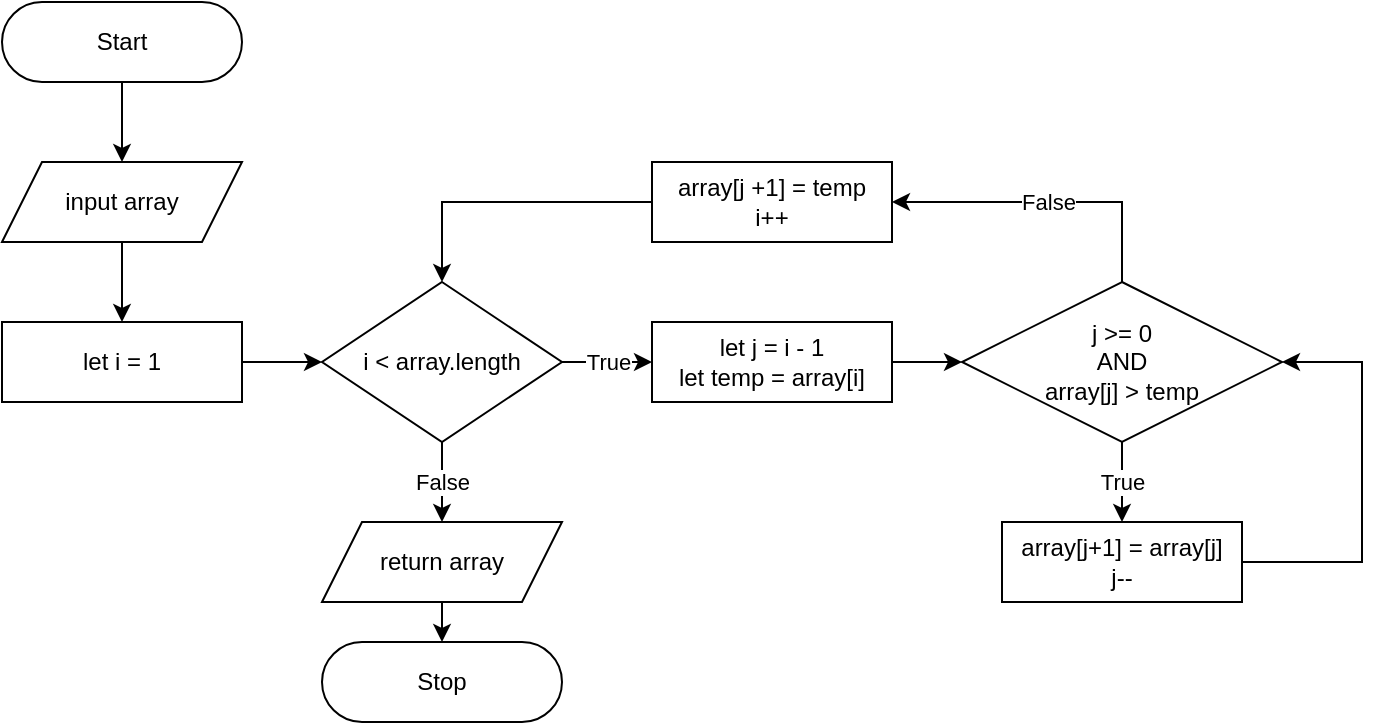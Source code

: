 <mxfile version="16.5.1" type="device" pages="10"><diagram id="YB5rVxVD6tjBTz-Z31jJ" name="insertionSort"><mxGraphModel dx="1084" dy="541" grid="1" gridSize="10" guides="1" tooltips="1" connect="1" arrows="1" fold="1" page="1" pageScale="1" pageWidth="850" pageHeight="1100" math="0" shadow="0"><root><mxCell id="0"/><mxCell id="1" parent="0"/><mxCell id="_EF5ljDd0h72s-g-C4T_-26" style="edgeStyle=orthogonalEdgeStyle;rounded=0;orthogonalLoop=1;jettySize=auto;html=1;exitX=0.5;exitY=1;exitDx=0;exitDy=0;entryX=0.5;entryY=0;entryDx=0;entryDy=0;" parent="1" source="_EF5ljDd0h72s-g-C4T_-27" target="_EF5ljDd0h72s-g-C4T_-33" edge="1"><mxGeometry relative="1" as="geometry"/></mxCell><mxCell id="_EF5ljDd0h72s-g-C4T_-27" value="Start" style="rounded=1;whiteSpace=wrap;html=1;arcSize=50;" parent="1" vertex="1"><mxGeometry x="40" y="40" width="120" height="40" as="geometry"/></mxCell><mxCell id="_EF5ljDd0h72s-g-C4T_-48" style="edgeStyle=orthogonalEdgeStyle;rounded=0;orthogonalLoop=1;jettySize=auto;html=1;exitX=1;exitY=0.5;exitDx=0;exitDy=0;entryX=0;entryY=0.5;entryDx=0;entryDy=0;" parent="1" source="_EF5ljDd0h72s-g-C4T_-29" target="_EF5ljDd0h72s-g-C4T_-40" edge="1"><mxGeometry relative="1" as="geometry"/></mxCell><mxCell id="_EF5ljDd0h72s-g-C4T_-29" value="let i = 1" style="rounded=0;whiteSpace=wrap;html=1;" parent="1" vertex="1"><mxGeometry x="40" y="200" width="120" height="40" as="geometry"/></mxCell><mxCell id="_EF5ljDd0h72s-g-C4T_-49" style="edgeStyle=orthogonalEdgeStyle;rounded=0;orthogonalLoop=1;jettySize=auto;html=1;exitX=1;exitY=0.5;exitDx=0;exitDy=0;entryX=0;entryY=0.5;entryDx=0;entryDy=0;" parent="1" source="_EF5ljDd0h72s-g-C4T_-31" target="_EF5ljDd0h72s-g-C4T_-37" edge="1"><mxGeometry relative="1" as="geometry"/></mxCell><mxCell id="_EF5ljDd0h72s-g-C4T_-31" value="let j = i - 1&lt;br&gt;let temp = array[i]" style="rounded=0;whiteSpace=wrap;html=1;" parent="1" vertex="1"><mxGeometry x="365" y="200" width="120" height="40" as="geometry"/></mxCell><mxCell id="_EF5ljDd0h72s-g-C4T_-32" style="edgeStyle=orthogonalEdgeStyle;rounded=0;orthogonalLoop=1;jettySize=auto;html=1;exitX=0.5;exitY=1;exitDx=0;exitDy=0;entryX=0.5;entryY=0;entryDx=0;entryDy=0;" parent="1" source="_EF5ljDd0h72s-g-C4T_-33" target="_EF5ljDd0h72s-g-C4T_-29" edge="1"><mxGeometry relative="1" as="geometry"/></mxCell><mxCell id="_EF5ljDd0h72s-g-C4T_-33" value="input array" style="shape=parallelogram;perimeter=parallelogramPerimeter;whiteSpace=wrap;html=1;fixedSize=1;" parent="1" vertex="1"><mxGeometry x="40" y="120" width="120" height="40" as="geometry"/></mxCell><mxCell id="_EF5ljDd0h72s-g-C4T_-50" value="True" style="edgeStyle=orthogonalEdgeStyle;rounded=0;orthogonalLoop=1;jettySize=auto;html=1;exitX=0.5;exitY=1;exitDx=0;exitDy=0;entryX=0.5;entryY=0;entryDx=0;entryDy=0;" parent="1" source="_EF5ljDd0h72s-g-C4T_-37" target="_EF5ljDd0h72s-g-C4T_-42" edge="1"><mxGeometry relative="1" as="geometry"/></mxCell><mxCell id="_EF5ljDd0h72s-g-C4T_-52" value="False" style="edgeStyle=orthogonalEdgeStyle;rounded=0;orthogonalLoop=1;jettySize=auto;html=1;exitX=0.5;exitY=0;exitDx=0;exitDy=0;entryX=1;entryY=0.5;entryDx=0;entryDy=0;" parent="1" source="_EF5ljDd0h72s-g-C4T_-37" target="_EF5ljDd0h72s-g-C4T_-45" edge="1"><mxGeometry relative="1" as="geometry"/></mxCell><mxCell id="_EF5ljDd0h72s-g-C4T_-37" value="j &amp;gt;= 0&lt;br&gt;AND&lt;br&gt;array[j] &amp;gt; temp" style="rhombus;whiteSpace=wrap;html=1;" parent="1" vertex="1"><mxGeometry x="520" y="180" width="160" height="80" as="geometry"/></mxCell><mxCell id="_EF5ljDd0h72s-g-C4T_-46" value="False" style="edgeStyle=orthogonalEdgeStyle;rounded=0;orthogonalLoop=1;jettySize=auto;html=1;exitX=0.5;exitY=1;exitDx=0;exitDy=0;entryX=0.5;entryY=0;entryDx=0;entryDy=0;" parent="1" source="_EF5ljDd0h72s-g-C4T_-40" target="_EF5ljDd0h72s-g-C4T_-43" edge="1"><mxGeometry relative="1" as="geometry"/></mxCell><mxCell id="_EF5ljDd0h72s-g-C4T_-47" value="True" style="edgeStyle=orthogonalEdgeStyle;rounded=0;orthogonalLoop=1;jettySize=auto;html=1;exitX=1;exitY=0.5;exitDx=0;exitDy=0;entryX=0;entryY=0.5;entryDx=0;entryDy=0;" parent="1" source="_EF5ljDd0h72s-g-C4T_-40" target="_EF5ljDd0h72s-g-C4T_-31" edge="1"><mxGeometry relative="1" as="geometry"><Array as="points"><mxPoint x="340" y="220"/><mxPoint x="340" y="220"/></Array></mxGeometry></mxCell><mxCell id="_EF5ljDd0h72s-g-C4T_-40" value="i &amp;lt; array.length" style="rhombus;whiteSpace=wrap;html=1;" parent="1" vertex="1"><mxGeometry x="200" y="180" width="120" height="80" as="geometry"/></mxCell><mxCell id="_EF5ljDd0h72s-g-C4T_-51" style="edgeStyle=orthogonalEdgeStyle;rounded=0;orthogonalLoop=1;jettySize=auto;html=1;exitX=1;exitY=0.5;exitDx=0;exitDy=0;entryX=1;entryY=0.5;entryDx=0;entryDy=0;" parent="1" source="_EF5ljDd0h72s-g-C4T_-42" target="_EF5ljDd0h72s-g-C4T_-37" edge="1"><mxGeometry relative="1" as="geometry"><Array as="points"><mxPoint x="720" y="320"/><mxPoint x="720" y="220"/></Array></mxGeometry></mxCell><mxCell id="_EF5ljDd0h72s-g-C4T_-42" value="array[j+1] = array[j]&lt;br&gt;j--" style="rounded=0;whiteSpace=wrap;html=1;" parent="1" vertex="1"><mxGeometry x="540" y="300" width="120" height="40" as="geometry"/></mxCell><mxCell id="_EF5ljDd0h72s-g-C4T_-57" style="edgeStyle=orthogonalEdgeStyle;rounded=0;orthogonalLoop=1;jettySize=auto;html=1;exitX=0.5;exitY=1;exitDx=0;exitDy=0;entryX=0.5;entryY=0;entryDx=0;entryDy=0;" parent="1" source="_EF5ljDd0h72s-g-C4T_-43" target="_EF5ljDd0h72s-g-C4T_-56" edge="1"><mxGeometry relative="1" as="geometry"/></mxCell><mxCell id="_EF5ljDd0h72s-g-C4T_-43" value="return array" style="shape=parallelogram;perimeter=parallelogramPerimeter;whiteSpace=wrap;html=1;fixedSize=1;" parent="1" vertex="1"><mxGeometry x="200" y="300" width="120" height="40" as="geometry"/></mxCell><mxCell id="_EF5ljDd0h72s-g-C4T_-53" style="edgeStyle=orthogonalEdgeStyle;rounded=0;orthogonalLoop=1;jettySize=auto;html=1;exitX=0;exitY=0.5;exitDx=0;exitDy=0;entryX=0.5;entryY=0;entryDx=0;entryDy=0;" parent="1" source="_EF5ljDd0h72s-g-C4T_-45" target="_EF5ljDd0h72s-g-C4T_-40" edge="1"><mxGeometry relative="1" as="geometry"/></mxCell><mxCell id="_EF5ljDd0h72s-g-C4T_-45" value="array[j +1] = temp&lt;br&gt;i++" style="rounded=0;whiteSpace=wrap;html=1;" parent="1" vertex="1"><mxGeometry x="365" y="120" width="120" height="40" as="geometry"/></mxCell><mxCell id="_EF5ljDd0h72s-g-C4T_-56" value="Stop" style="rounded=1;whiteSpace=wrap;html=1;arcSize=50;" parent="1" vertex="1"><mxGeometry x="200" y="360" width="120" height="40" as="geometry"/></mxCell></root></mxGraphModel></diagram><diagram id="NzVyU5KCdbxHRAhe_JaX" name="getMaxValue"><mxGraphModel dx="1084" dy="541" grid="1" gridSize="10" guides="1" tooltips="1" connect="1" arrows="1" fold="1" page="1" pageScale="1" pageWidth="850" pageHeight="1100" math="0" shadow="0"><root><mxCell id="_t9DPGefbSufm3nZqrSp-0"/><mxCell id="_t9DPGefbSufm3nZqrSp-1" parent="_t9DPGefbSufm3nZqrSp-0"/><mxCell id="DayblKk0Rsvwu1aD5jdZ-2" style="edgeStyle=orthogonalEdgeStyle;rounded=0;orthogonalLoop=1;jettySize=auto;html=1;exitX=0.5;exitY=1;exitDx=0;exitDy=0;entryX=0.5;entryY=0;entryDx=0;entryDy=0;" parent="_t9DPGefbSufm3nZqrSp-1" source="_t9DPGefbSufm3nZqrSp-2" target="DayblKk0Rsvwu1aD5jdZ-1" edge="1"><mxGeometry relative="1" as="geometry"/></mxCell><mxCell id="_t9DPGefbSufm3nZqrSp-2" value="Start" style="rounded=1;whiteSpace=wrap;html=1;arcSize=50;" parent="_t9DPGefbSufm3nZqrSp-1" vertex="1"><mxGeometry x="60" y="40" width="120" height="40" as="geometry"/></mxCell><mxCell id="DayblKk0Rsvwu1aD5jdZ-0" value="Stop" style="rounded=1;whiteSpace=wrap;html=1;arcSize=50;" parent="_t9DPGefbSufm3nZqrSp-1" vertex="1"><mxGeometry x="60" y="320" width="120" height="40" as="geometry"/></mxCell><mxCell id="DayblKk0Rsvwu1aD5jdZ-4" style="edgeStyle=orthogonalEdgeStyle;rounded=0;orthogonalLoop=1;jettySize=auto;html=1;exitX=0.5;exitY=1;exitDx=0;exitDy=0;entryX=0.5;entryY=0;entryDx=0;entryDy=0;" parent="_t9DPGefbSufm3nZqrSp-1" source="DayblKk0Rsvwu1aD5jdZ-1" target="DayblKk0Rsvwu1aD5jdZ-3" edge="1"><mxGeometry relative="1" as="geometry"/></mxCell><mxCell id="DayblKk0Rsvwu1aD5jdZ-1" value="input sortedArray" style="shape=parallelogram;perimeter=parallelogramPerimeter;whiteSpace=wrap;html=1;fixedSize=1;" parent="_t9DPGefbSufm3nZqrSp-1" vertex="1"><mxGeometry x="40" y="120" width="160" height="40" as="geometry"/></mxCell><mxCell id="DayblKk0Rsvwu1aD5jdZ-5" style="edgeStyle=orthogonalEdgeStyle;rounded=0;orthogonalLoop=1;jettySize=auto;html=1;exitX=0.5;exitY=1;exitDx=0;exitDy=0;entryX=0.5;entryY=0;entryDx=0;entryDy=0;" parent="_t9DPGefbSufm3nZqrSp-1" source="DayblKk0Rsvwu1aD5jdZ-3" target="DayblKk0Rsvwu1aD5jdZ-0" edge="1"><mxGeometry relative="1" as="geometry"/></mxCell><mxCell id="DayblKk0Rsvwu1aD5jdZ-3" value="return&lt;br&gt;sortedArray&lt;br&gt;[sortedArray.length -1]" style="shape=parallelogram;perimeter=parallelogramPerimeter;whiteSpace=wrap;html=1;fixedSize=1;" parent="_t9DPGefbSufm3nZqrSp-1" vertex="1"><mxGeometry x="40" y="200" width="160" height="80" as="geometry"/></mxCell></root></mxGraphModel></diagram><diagram name="getMinValue" id="OxRvL5wsgBVU22RMV9vM"><mxGraphModel dx="1084" dy="541" grid="1" gridSize="10" guides="1" tooltips="1" connect="1" arrows="1" fold="1" page="1" pageScale="1" pageWidth="850" pageHeight="1100" math="0" shadow="0"><root><mxCell id="x8FUWd9cJnQYT1xI3gy--0"/><mxCell id="x8FUWd9cJnQYT1xI3gy--1" parent="x8FUWd9cJnQYT1xI3gy--0"/><mxCell id="x8FUWd9cJnQYT1xI3gy--13" style="edgeStyle=orthogonalEdgeStyle;rounded=0;orthogonalLoop=1;jettySize=auto;html=1;exitX=0.5;exitY=1;exitDx=0;exitDy=0;entryX=0.5;entryY=0;entryDx=0;entryDy=0;" parent="x8FUWd9cJnQYT1xI3gy--1" source="x8FUWd9cJnQYT1xI3gy--3" target="x8FUWd9cJnQYT1xI3gy--12" edge="1"><mxGeometry relative="1" as="geometry"/></mxCell><mxCell id="x8FUWd9cJnQYT1xI3gy--3" value="Start" style="rounded=1;whiteSpace=wrap;html=1;arcSize=50;" parent="x8FUWd9cJnQYT1xI3gy--1" vertex="1"><mxGeometry x="60" y="40" width="120" height="40" as="geometry"/></mxCell><mxCell id="x8FUWd9cJnQYT1xI3gy--4" value="Stop" style="rounded=1;whiteSpace=wrap;html=1;arcSize=50;" parent="x8FUWd9cJnQYT1xI3gy--1" vertex="1"><mxGeometry x="60" y="280" width="120" height="40" as="geometry"/></mxCell><mxCell id="x8FUWd9cJnQYT1xI3gy--15" style="edgeStyle=orthogonalEdgeStyle;rounded=0;orthogonalLoop=1;jettySize=auto;html=1;exitX=0.5;exitY=1;exitDx=0;exitDy=0;entryX=0.5;entryY=0;entryDx=0;entryDy=0;" parent="x8FUWd9cJnQYT1xI3gy--1" source="x8FUWd9cJnQYT1xI3gy--9" target="x8FUWd9cJnQYT1xI3gy--4" edge="1"><mxGeometry relative="1" as="geometry"/></mxCell><mxCell id="x8FUWd9cJnQYT1xI3gy--9" value="&lt;span style=&quot;color: rgb(0, 0, 0); font-family: helvetica; font-size: 12px; font-style: normal; font-weight: 400; letter-spacing: normal; text-align: center; text-indent: 0px; text-transform: none; word-spacing: 0px; background-color: rgb(248, 249, 250); display: inline; float: none;&quot;&gt;return&lt;/span&gt;&lt;br style=&quot;color: rgb(0, 0, 0); font-family: helvetica; font-size: 12px; font-style: normal; font-weight: 400; letter-spacing: normal; text-align: center; text-indent: 0px; text-transform: none; word-spacing: 0px; background-color: rgb(248, 249, 250);&quot;&gt;&lt;span style=&quot;color: rgb(0, 0, 0); font-family: helvetica; font-size: 12px; font-style: normal; font-weight: 400; letter-spacing: normal; text-align: center; text-indent: 0px; text-transform: none; word-spacing: 0px; background-color: rgb(248, 249, 250); display: inline; float: none;&quot;&gt;sortedArray[0]&lt;/span&gt;" style="shape=parallelogram;perimeter=parallelogramPerimeter;whiteSpace=wrap;html=1;fixedSize=1;" parent="x8FUWd9cJnQYT1xI3gy--1" vertex="1"><mxGeometry x="60" y="200" width="120" height="40" as="geometry"/></mxCell><mxCell id="x8FUWd9cJnQYT1xI3gy--14" style="edgeStyle=orthogonalEdgeStyle;rounded=0;orthogonalLoop=1;jettySize=auto;html=1;exitX=0.5;exitY=1;exitDx=0;exitDy=0;entryX=0.5;entryY=0;entryDx=0;entryDy=0;" parent="x8FUWd9cJnQYT1xI3gy--1" source="x8FUWd9cJnQYT1xI3gy--12" target="x8FUWd9cJnQYT1xI3gy--9" edge="1"><mxGeometry relative="1" as="geometry"/></mxCell><mxCell id="x8FUWd9cJnQYT1xI3gy--12" value="input sortedArray" style="shape=parallelogram;perimeter=parallelogramPerimeter;whiteSpace=wrap;html=1;fixedSize=1;" parent="x8FUWd9cJnQYT1xI3gy--1" vertex="1"><mxGeometry x="60" y="120" width="120" height="40" as="geometry"/></mxCell></root></mxGraphModel></diagram><diagram id="xwQd2tlFeT1gbBwqn1Am" name="getTotal"><mxGraphModel dx="1084" dy="541" grid="1" gridSize="10" guides="1" tooltips="1" connect="1" arrows="1" fold="1" page="1" pageScale="1" pageWidth="850" pageHeight="1100" math="0" shadow="0"><root><mxCell id="kJ3LATP3EDALO3CHFBVJ-0"/><mxCell id="kJ3LATP3EDALO3CHFBVJ-1" parent="kJ3LATP3EDALO3CHFBVJ-0"/><mxCell id="J1cPJkscEEXYXlEHMWem-15" style="edgeStyle=orthogonalEdgeStyle;rounded=0;orthogonalLoop=1;jettySize=auto;html=1;exitX=0.5;exitY=1;exitDx=0;exitDy=0;entryX=0.5;entryY=0;entryDx=0;entryDy=0;" parent="kJ3LATP3EDALO3CHFBVJ-1" source="J1cPJkscEEXYXlEHMWem-1" target="J1cPJkscEEXYXlEHMWem-8" edge="1"><mxGeometry relative="1" as="geometry"/></mxCell><mxCell id="J1cPJkscEEXYXlEHMWem-1" value="Start" style="rounded=1;whiteSpace=wrap;html=1;arcSize=50;" parent="kJ3LATP3EDALO3CHFBVJ-1" vertex="1"><mxGeometry x="40" y="40" width="120" height="40" as="geometry"/></mxCell><mxCell id="J1cPJkscEEXYXlEHMWem-2" value="Stop" style="rounded=1;whiteSpace=wrap;html=1;arcSize=50;" parent="kJ3LATP3EDALO3CHFBVJ-1" vertex="1"><mxGeometry x="200" y="400" width="120" height="40" as="geometry"/></mxCell><mxCell id="J1cPJkscEEXYXlEHMWem-17" style="edgeStyle=orthogonalEdgeStyle;rounded=0;orthogonalLoop=1;jettySize=auto;html=1;exitX=1;exitY=0.5;exitDx=0;exitDy=0;entryX=0;entryY=0.5;entryDx=0;entryDy=0;" parent="kJ3LATP3EDALO3CHFBVJ-1" source="J1cPJkscEEXYXlEHMWem-7" target="J1cPJkscEEXYXlEHMWem-9" edge="1"><mxGeometry relative="1" as="geometry"/></mxCell><mxCell id="J1cPJkscEEXYXlEHMWem-7" value="let result = 0&lt;br&gt;let index = 0" style="rounded=0;whiteSpace=wrap;html=1;" parent="kJ3LATP3EDALO3CHFBVJ-1" vertex="1"><mxGeometry x="40" y="200" width="120" height="40" as="geometry"/></mxCell><mxCell id="J1cPJkscEEXYXlEHMWem-16" style="edgeStyle=orthogonalEdgeStyle;rounded=0;orthogonalLoop=1;jettySize=auto;html=1;exitX=0.5;exitY=1;exitDx=0;exitDy=0;entryX=0.5;entryY=0;entryDx=0;entryDy=0;" parent="kJ3LATP3EDALO3CHFBVJ-1" source="J1cPJkscEEXYXlEHMWem-8" target="J1cPJkscEEXYXlEHMWem-7" edge="1"><mxGeometry relative="1" as="geometry"/></mxCell><mxCell id="J1cPJkscEEXYXlEHMWem-8" value="input array" style="shape=parallelogram;perimeter=parallelogramPerimeter;whiteSpace=wrap;html=1;fixedSize=1;" parent="kJ3LATP3EDALO3CHFBVJ-1" vertex="1"><mxGeometry x="40" y="120" width="120" height="40" as="geometry"/></mxCell><mxCell id="J1cPJkscEEXYXlEHMWem-13" value="True" style="edgeStyle=orthogonalEdgeStyle;rounded=0;orthogonalLoop=1;jettySize=auto;html=1;exitX=1;exitY=0.5;exitDx=0;exitDy=0;entryX=0;entryY=0.5;entryDx=0;entryDy=0;" parent="kJ3LATP3EDALO3CHFBVJ-1" source="J1cPJkscEEXYXlEHMWem-9" target="J1cPJkscEEXYXlEHMWem-11" edge="1"><mxGeometry x="-0.111" relative="1" as="geometry"><Array as="points"><mxPoint x="340" y="220"/><mxPoint x="340" y="220"/></Array><mxPoint as="offset"/></mxGeometry></mxCell><mxCell id="J1cPJkscEEXYXlEHMWem-18" value="False" style="edgeStyle=orthogonalEdgeStyle;rounded=0;orthogonalLoop=1;jettySize=auto;html=1;exitX=0.5;exitY=1;exitDx=0;exitDy=0;entryX=0.5;entryY=0;entryDx=0;entryDy=0;" parent="kJ3LATP3EDALO3CHFBVJ-1" source="J1cPJkscEEXYXlEHMWem-9" target="J1cPJkscEEXYXlEHMWem-12" edge="1"><mxGeometry relative="1" as="geometry"/></mxCell><mxCell id="J1cPJkscEEXYXlEHMWem-9" value="index &amp;lt; array.length" style="rhombus;whiteSpace=wrap;html=1;" parent="kJ3LATP3EDALO3CHFBVJ-1" vertex="1"><mxGeometry x="200" y="165" width="120" height="110" as="geometry"/></mxCell><mxCell id="J1cPJkscEEXYXlEHMWem-14" style="edgeStyle=orthogonalEdgeStyle;rounded=0;orthogonalLoop=1;jettySize=auto;html=1;exitX=0.5;exitY=0;exitDx=0;exitDy=0;entryX=0.5;entryY=0;entryDx=0;entryDy=0;" parent="kJ3LATP3EDALO3CHFBVJ-1" source="J1cPJkscEEXYXlEHMWem-11" target="J1cPJkscEEXYXlEHMWem-9" edge="1"><mxGeometry relative="1" as="geometry"><Array as="points"><mxPoint x="420" y="120"/><mxPoint x="260" y="120"/></Array></mxGeometry></mxCell><mxCell id="J1cPJkscEEXYXlEHMWem-11" value="result += array[index]&lt;br&gt;index++" style="rounded=0;whiteSpace=wrap;html=1;" parent="kJ3LATP3EDALO3CHFBVJ-1" vertex="1"><mxGeometry x="365" y="200" width="120" height="40" as="geometry"/></mxCell><mxCell id="J1cPJkscEEXYXlEHMWem-19" style="edgeStyle=orthogonalEdgeStyle;rounded=0;orthogonalLoop=1;jettySize=auto;html=1;exitX=0.5;exitY=1;exitDx=0;exitDy=0;entryX=0.5;entryY=0;entryDx=0;entryDy=0;" parent="kJ3LATP3EDALO3CHFBVJ-1" source="J1cPJkscEEXYXlEHMWem-12" target="J1cPJkscEEXYXlEHMWem-2" edge="1"><mxGeometry relative="1" as="geometry"/></mxCell><mxCell id="J1cPJkscEEXYXlEHMWem-12" value="return result" style="shape=parallelogram;perimeter=parallelogramPerimeter;whiteSpace=wrap;html=1;fixedSize=1;" parent="kJ3LATP3EDALO3CHFBVJ-1" vertex="1"><mxGeometry x="200" y="320" width="120" height="40" as="geometry"/></mxCell></root></mxGraphModel></diagram><diagram id="lTKSdk1npFuElka3Np2d" name="getAverage"><mxGraphModel dx="1084" dy="541" grid="1" gridSize="10" guides="1" tooltips="1" connect="1" arrows="1" fold="1" page="1" pageScale="1" pageWidth="850" pageHeight="1100" math="0" shadow="0"><root><mxCell id="d5pHTDY-GxUjkNL1m03u-0"/><mxCell id="d5pHTDY-GxUjkNL1m03u-1" parent="d5pHTDY-GxUjkNL1m03u-0"/><mxCell id="NRJBtN61xSSvaoy_VSA4-7" style="edgeStyle=orthogonalEdgeStyle;rounded=0;orthogonalLoop=1;jettySize=auto;html=1;exitX=0.5;exitY=1;exitDx=0;exitDy=0;entryX=0.5;entryY=0;entryDx=0;entryDy=0;" parent="d5pHTDY-GxUjkNL1m03u-1" source="NRJBtN61xSSvaoy_VSA4-8" target="NRJBtN61xSSvaoy_VSA4-13" edge="1"><mxGeometry relative="1" as="geometry"/></mxCell><mxCell id="NRJBtN61xSSvaoy_VSA4-8" value="Start" style="rounded=1;whiteSpace=wrap;html=1;arcSize=50;" parent="d5pHTDY-GxUjkNL1m03u-1" vertex="1"><mxGeometry x="60" y="40" width="120" height="40" as="geometry"/></mxCell><mxCell id="NRJBtN61xSSvaoy_VSA4-9" value="Stop" style="rounded=1;whiteSpace=wrap;html=1;arcSize=50;" parent="d5pHTDY-GxUjkNL1m03u-1" vertex="1"><mxGeometry x="60" y="280" width="120" height="40" as="geometry"/></mxCell><mxCell id="NRJBtN61xSSvaoy_VSA4-10" style="edgeStyle=orthogonalEdgeStyle;rounded=0;orthogonalLoop=1;jettySize=auto;html=1;exitX=0.5;exitY=1;exitDx=0;exitDy=0;entryX=0.5;entryY=0;entryDx=0;entryDy=0;" parent="d5pHTDY-GxUjkNL1m03u-1" source="NRJBtN61xSSvaoy_VSA4-11" target="NRJBtN61xSSvaoy_VSA4-9" edge="1"><mxGeometry relative="1" as="geometry"/></mxCell><mxCell id="NRJBtN61xSSvaoy_VSA4-11" value="&lt;span style=&quot;color: rgb(0 , 0 , 0) ; font-family: &amp;#34;helvetica&amp;#34; ; font-size: 12px ; font-style: normal ; font-weight: 400 ; letter-spacing: normal ; text-align: center ; text-indent: 0px ; text-transform: none ; word-spacing: 0px ; background-color: rgb(248 , 249 , 250) ; display: inline ; float: none&quot;&gt;return&lt;/span&gt;&lt;br style=&quot;color: rgb(0 , 0 , 0) ; font-family: &amp;#34;helvetica&amp;#34; ; font-size: 12px ; font-style: normal ; font-weight: 400 ; letter-spacing: normal ; text-align: center ; text-indent: 0px ; text-transform: none ; word-spacing: 0px ; background-color: rgb(248 , 249 , 250)&quot;&gt;&lt;span style=&quot;color: rgb(0 , 0 , 0) ; font-family: &amp;#34;helvetica&amp;#34; ; font-size: 12px ; font-style: normal ; font-weight: 400 ; letter-spacing: normal ; text-align: center ; text-indent: 0px ; text-transform: none ; word-spacing: 0px ; background-color: rgb(248 , 249 , 250) ; display: inline ; float: none&quot;&gt;getTotal(array)/array.length&lt;/span&gt;" style="shape=parallelogram;perimeter=parallelogramPerimeter;whiteSpace=wrap;html=1;fixedSize=1;" parent="d5pHTDY-GxUjkNL1m03u-1" vertex="1"><mxGeometry x="30" y="200" width="180" height="40" as="geometry"/></mxCell><mxCell id="NRJBtN61xSSvaoy_VSA4-12" style="edgeStyle=orthogonalEdgeStyle;rounded=0;orthogonalLoop=1;jettySize=auto;html=1;exitX=0.5;exitY=1;exitDx=0;exitDy=0;entryX=0.5;entryY=0;entryDx=0;entryDy=0;" parent="d5pHTDY-GxUjkNL1m03u-1" source="NRJBtN61xSSvaoy_VSA4-13" target="NRJBtN61xSSvaoy_VSA4-11" edge="1"><mxGeometry relative="1" as="geometry"/></mxCell><mxCell id="NRJBtN61xSSvaoy_VSA4-13" value="input array" style="shape=parallelogram;perimeter=parallelogramPerimeter;whiteSpace=wrap;html=1;fixedSize=1;" parent="d5pHTDY-GxUjkNL1m03u-1" vertex="1"><mxGeometry x="30" y="120" width="180" height="40" as="geometry"/></mxCell></root></mxGraphModel></diagram><diagram id="bNEVnM_He8eoao2q8WAp" name="validate"><mxGraphModel dx="1084" dy="541" grid="1" gridSize="10" guides="1" tooltips="1" connect="1" arrows="1" fold="1" page="1" pageScale="1" pageWidth="850" pageHeight="1100" math="0" shadow="0"><root><mxCell id="RRMwNNcHljhkdog16p1E-0"/><mxCell id="RRMwNNcHljhkdog16p1E-1" parent="RRMwNNcHljhkdog16p1E-0"/><mxCell id="b2Qz9BYXj_s9XStKhrFq-4" style="edgeStyle=orthogonalEdgeStyle;rounded=0;orthogonalLoop=1;jettySize=auto;html=1;exitX=0.5;exitY=1;exitDx=0;exitDy=0;entryX=0.5;entryY=0;entryDx=0;entryDy=0;fontFamily=Helvetica;fontSize=12;fontColor=default;" parent="RRMwNNcHljhkdog16p1E-1" source="AA8cKyRjcbvgdTXuqekb-0" target="b2Qz9BYXj_s9XStKhrFq-2" edge="1"><mxGeometry relative="1" as="geometry"/></mxCell><mxCell id="AA8cKyRjcbvgdTXuqekb-0" value="Start" style="rounded=1;whiteSpace=wrap;html=1;fontFamily=Helvetica;fontSize=12;fontColor=default;strokeColor=default;fillColor=default;arcSize=50;" parent="RRMwNNcHljhkdog16p1E-1" vertex="1"><mxGeometry x="40" y="40" width="120" height="40" as="geometry"/></mxCell><mxCell id="b2Qz9BYXj_s9XStKhrFq-0" value="Stop" style="rounded=1;whiteSpace=wrap;html=1;fontFamily=Helvetica;fontSize=12;fontColor=default;strokeColor=default;fillColor=default;arcSize=50;" parent="RRMwNNcHljhkdog16p1E-1" vertex="1"><mxGeometry x="250" y="390" width="120" height="40" as="geometry"/></mxCell><mxCell id="b2Qz9BYXj_s9XStKhrFq-6" value="True" style="edgeStyle=orthogonalEdgeStyle;rounded=0;orthogonalLoop=1;jettySize=auto;html=1;exitX=1;exitY=0.5;exitDx=0;exitDy=0;entryX=0;entryY=0.5;entryDx=0;entryDy=0;fontFamily=Helvetica;fontSize=12;fontColor=default;" parent="RRMwNNcHljhkdog16p1E-1" source="b2Qz9BYXj_s9XStKhrFq-1" target="b2Qz9BYXj_s9XStKhrFq-3" edge="1"><mxGeometry relative="1" as="geometry"/></mxCell><mxCell id="b2Qz9BYXj_s9XStKhrFq-18" value="False" style="edgeStyle=orthogonalEdgeStyle;rounded=0;orthogonalLoop=1;jettySize=auto;html=1;exitX=0.5;exitY=1;exitDx=0;exitDy=0;entryX=0.5;entryY=0;entryDx=0;entryDy=0;fontFamily=Helvetica;fontSize=12;fontColor=default;" parent="RRMwNNcHljhkdog16p1E-1" source="b2Qz9BYXj_s9XStKhrFq-1" target="b2Qz9BYXj_s9XStKhrFq-8" edge="1"><mxGeometry relative="1" as="geometry"/></mxCell><mxCell id="b2Qz9BYXj_s9XStKhrFq-1" value="index &amp;lt; array.length" style="rhombus;whiteSpace=wrap;html=1;rounded=0;fontFamily=Helvetica;fontSize=12;fontColor=default;strokeColor=default;fillColor=default;" parent="RRMwNNcHljhkdog16p1E-1" vertex="1"><mxGeometry x="195" y="95" width="100" height="90" as="geometry"/></mxCell><mxCell id="b2Qz9BYXj_s9XStKhrFq-14" style="edgeStyle=orthogonalEdgeStyle;rounded=0;orthogonalLoop=1;jettySize=auto;html=1;exitX=1;exitY=0.5;exitDx=0;exitDy=0;entryX=0;entryY=0.5;entryDx=0;entryDy=0;fontFamily=Helvetica;fontSize=12;fontColor=default;" parent="RRMwNNcHljhkdog16p1E-1" source="b2Qz9BYXj_s9XStKhrFq-2" target="b2Qz9BYXj_s9XStKhrFq-1" edge="1"><mxGeometry relative="1" as="geometry"/></mxCell><mxCell id="b2Qz9BYXj_s9XStKhrFq-2" value="let index = 0" style="rounded=0;whiteSpace=wrap;html=1;fontFamily=Helvetica;fontSize=12;fontColor=default;strokeColor=default;fillColor=default;" parent="RRMwNNcHljhkdog16p1E-1" vertex="1"><mxGeometry x="40" y="120" width="120" height="40" as="geometry"/></mxCell><mxCell id="b2Qz9BYXj_s9XStKhrFq-16" value="True" style="edgeStyle=orthogonalEdgeStyle;rounded=0;orthogonalLoop=1;jettySize=auto;html=1;exitX=0.5;exitY=1;exitDx=0;exitDy=0;entryX=0.5;entryY=0;entryDx=0;entryDy=0;fontFamily=Helvetica;fontSize=12;fontColor=default;" parent="RRMwNNcHljhkdog16p1E-1" source="b2Qz9BYXj_s9XStKhrFq-3" target="b2Qz9BYXj_s9XStKhrFq-7" edge="1"><mxGeometry relative="1" as="geometry"/></mxCell><mxCell id="b2Qz9BYXj_s9XStKhrFq-17" value="False" style="edgeStyle=orthogonalEdgeStyle;rounded=0;orthogonalLoop=1;jettySize=auto;html=1;exitX=1;exitY=0.5;exitDx=0;exitDy=0;entryX=1;entryY=0.5;entryDx=0;entryDy=0;fontFamily=Helvetica;fontSize=12;fontColor=default;" parent="RRMwNNcHljhkdog16p1E-1" source="b2Qz9BYXj_s9XStKhrFq-3" target="b2Qz9BYXj_s9XStKhrFq-9" edge="1"><mxGeometry relative="1" as="geometry"/></mxCell><mxCell id="b2Qz9BYXj_s9XStKhrFq-3" value="arrayNilai[index] &amp;gt; 100&lt;br&gt;OR&lt;br&gt;arrayNilai[index] &amp;lt; 0&lt;br&gt;OR&lt;br&gt;isNaN(arrayNilai[index])" style="rhombus;whiteSpace=wrap;html=1;rounded=0;fontFamily=Helvetica;fontSize=12;fontColor=default;strokeColor=default;fillColor=default;" parent="RRMwNNcHljhkdog16p1E-1" vertex="1"><mxGeometry x="345" y="57.5" width="200" height="165" as="geometry"/></mxCell><mxCell id="b2Qz9BYXj_s9XStKhrFq-20" style="edgeStyle=orthogonalEdgeStyle;rounded=0;orthogonalLoop=1;jettySize=auto;html=1;exitX=0.5;exitY=1;exitDx=0;exitDy=0;fontFamily=Helvetica;fontSize=12;fontColor=default;" parent="RRMwNNcHljhkdog16p1E-1" source="b2Qz9BYXj_s9XStKhrFq-7" target="b2Qz9BYXj_s9XStKhrFq-0" edge="1"><mxGeometry relative="1" as="geometry"><Array as="points"><mxPoint x="445" y="350"/><mxPoint x="310" y="350"/></Array></mxGeometry></mxCell><mxCell id="b2Qz9BYXj_s9XStKhrFq-7" value="Print &quot;Invalid Value&quot;&lt;br&gt;return false" style="shape=parallelogram;perimeter=parallelogramPerimeter;whiteSpace=wrap;html=1;fixedSize=1;rounded=0;fontFamily=Helvetica;fontSize=12;fontColor=default;strokeColor=default;fillColor=default;" parent="RRMwNNcHljhkdog16p1E-1" vertex="1"><mxGeometry x="375" y="260" width="140" height="60" as="geometry"/></mxCell><mxCell id="b2Qz9BYXj_s9XStKhrFq-19" style="edgeStyle=orthogonalEdgeStyle;rounded=0;orthogonalLoop=1;jettySize=auto;html=1;exitX=0.5;exitY=1;exitDx=0;exitDy=0;entryX=0.5;entryY=0;entryDx=0;entryDy=0;fontFamily=Helvetica;fontSize=12;fontColor=default;" parent="RRMwNNcHljhkdog16p1E-1" source="b2Qz9BYXj_s9XStKhrFq-8" target="b2Qz9BYXj_s9XStKhrFq-0" edge="1"><mxGeometry relative="1" as="geometry"><Array as="points"><mxPoint x="245" y="350"/><mxPoint x="310" y="350"/></Array></mxGeometry></mxCell><mxCell id="b2Qz9BYXj_s9XStKhrFq-8" value="return true" style="shape=parallelogram;perimeter=parallelogramPerimeter;whiteSpace=wrap;html=1;fixedSize=1;rounded=0;fontFamily=Helvetica;fontSize=12;fontColor=default;strokeColor=default;fillColor=default;" parent="RRMwNNcHljhkdog16p1E-1" vertex="1"><mxGeometry x="185" y="270" width="120" height="40" as="geometry"/></mxCell><mxCell id="b2Qz9BYXj_s9XStKhrFq-15" style="edgeStyle=orthogonalEdgeStyle;rounded=0;orthogonalLoop=1;jettySize=auto;html=1;exitX=0;exitY=0.5;exitDx=0;exitDy=0;entryX=0.5;entryY=0;entryDx=0;entryDy=0;fontFamily=Helvetica;fontSize=12;fontColor=default;" parent="RRMwNNcHljhkdog16p1E-1" source="b2Qz9BYXj_s9XStKhrFq-9" target="b2Qz9BYXj_s9XStKhrFq-1" edge="1"><mxGeometry relative="1" as="geometry"/></mxCell><mxCell id="b2Qz9BYXj_s9XStKhrFq-9" value="index++" style="rounded=0;whiteSpace=wrap;html=1;fontFamily=Helvetica;fontSize=12;fontColor=default;strokeColor=default;fillColor=default;" parent="RRMwNNcHljhkdog16p1E-1" vertex="1"><mxGeometry x="385" width="120" height="40" as="geometry"/></mxCell></root></mxGraphModel></diagram><diagram id="EjrlhS3U_FNs1G5mKlIg" name="getTotalSiswaLulus"><mxGraphModel dx="1084" dy="541" grid="1" gridSize="10" guides="1" tooltips="1" connect="1" arrows="1" fold="1" page="1" pageScale="1" pageWidth="850" pageHeight="1100" math="0" shadow="0"><root><mxCell id="UM845OLIVqjOXrIY8Xli-0"/><mxCell id="UM845OLIVqjOXrIY8Xli-1" parent="UM845OLIVqjOXrIY8Xli-0"/><mxCell id="QHboADQdoAeP1U6T0OD7-7" style="edgeStyle=orthogonalEdgeStyle;rounded=0;orthogonalLoop=1;jettySize=auto;html=1;exitX=0.5;exitY=1;exitDx=0;exitDy=0;entryX=0.5;entryY=0;entryDx=0;entryDy=0;fontFamily=Helvetica;fontSize=12;fontColor=default;" parent="UM845OLIVqjOXrIY8Xli-1" source="UM845OLIVqjOXrIY8Xli-2" target="QHboADQdoAeP1U6T0OD7-0" edge="1"><mxGeometry relative="1" as="geometry"/></mxCell><mxCell id="UM845OLIVqjOXrIY8Xli-2" value="Start" style="rounded=1;whiteSpace=wrap;html=1;fontFamily=Helvetica;fontSize=12;fontColor=default;strokeColor=default;fillColor=default;arcSize=50;" parent="UM845OLIVqjOXrIY8Xli-1" vertex="1"><mxGeometry x="40" y="40" width="120" height="40" as="geometry"/></mxCell><mxCell id="QHboADQdoAeP1U6T0OD7-8" style="edgeStyle=orthogonalEdgeStyle;rounded=0;orthogonalLoop=1;jettySize=auto;html=1;exitX=0.5;exitY=1;exitDx=0;exitDy=0;entryX=0.5;entryY=0;entryDx=0;entryDy=0;fontFamily=Helvetica;fontSize=12;fontColor=default;" parent="UM845OLIVqjOXrIY8Xli-1" source="QHboADQdoAeP1U6T0OD7-0" target="QHboADQdoAeP1U6T0OD7-1" edge="1"><mxGeometry relative="1" as="geometry"/></mxCell><mxCell id="QHboADQdoAeP1U6T0OD7-0" value="input array" style="shape=parallelogram;perimeter=parallelogramPerimeter;whiteSpace=wrap;html=1;fixedSize=1;rounded=0;fontFamily=Helvetica;fontSize=12;fontColor=default;strokeColor=default;fillColor=default;" parent="UM845OLIVqjOXrIY8Xli-1" vertex="1"><mxGeometry x="40" y="120" width="120" height="40" as="geometry"/></mxCell><mxCell id="QHboADQdoAeP1U6T0OD7-9" style="edgeStyle=orthogonalEdgeStyle;rounded=0;orthogonalLoop=1;jettySize=auto;html=1;exitX=1;exitY=0.5;exitDx=0;exitDy=0;entryX=0;entryY=0.5;entryDx=0;entryDy=0;fontFamily=Helvetica;fontSize=12;fontColor=default;" parent="UM845OLIVqjOXrIY8Xli-1" source="QHboADQdoAeP1U6T0OD7-1" target="QHboADQdoAeP1U6T0OD7-2" edge="1"><mxGeometry relative="1" as="geometry"/></mxCell><mxCell id="QHboADQdoAeP1U6T0OD7-1" value="let lulusCount = 0&lt;br&gt;let tidakLulusCount = 0&lt;br&gt;let index = 0" style="rounded=0;whiteSpace=wrap;html=1;fontFamily=Helvetica;fontSize=12;fontColor=default;strokeColor=default;fillColor=default;" parent="UM845OLIVqjOXrIY8Xli-1" vertex="1"><mxGeometry x="35" y="200" width="130" height="40" as="geometry"/></mxCell><mxCell id="QHboADQdoAeP1U6T0OD7-19" value="True" style="edgeStyle=orthogonalEdgeStyle;rounded=0;orthogonalLoop=1;jettySize=auto;html=1;exitX=1;exitY=0.5;exitDx=0;exitDy=0;entryX=0;entryY=0.5;entryDx=0;entryDy=0;fontFamily=Helvetica;fontSize=12;fontColor=default;" parent="UM845OLIVqjOXrIY8Xli-1" source="QHboADQdoAeP1U6T0OD7-2" target="QHboADQdoAeP1U6T0OD7-22" edge="1"><mxGeometry relative="1" as="geometry"><mxPoint x="370" y="220" as="targetPoint"/><Array as="points"/><mxPoint as="offset"/></mxGeometry></mxCell><mxCell id="QHboADQdoAeP1U6T0OD7-28" value="False" style="edgeStyle=orthogonalEdgeStyle;rounded=0;orthogonalLoop=1;jettySize=auto;html=1;exitX=0.5;exitY=1;exitDx=0;exitDy=0;entryX=0.5;entryY=0;entryDx=0;entryDy=0;fontFamily=Helvetica;fontSize=12;fontColor=default;" parent="UM845OLIVqjOXrIY8Xli-1" source="QHboADQdoAeP1U6T0OD7-2" target="QHboADQdoAeP1U6T0OD7-17" edge="1"><mxGeometry relative="1" as="geometry"/></mxCell><mxCell id="QHboADQdoAeP1U6T0OD7-2" value="index &amp;lt; array.length" style="rhombus;whiteSpace=wrap;html=1;rounded=0;fontFamily=Helvetica;fontSize=12;fontColor=default;strokeColor=default;fillColor=default;" parent="UM845OLIVqjOXrIY8Xli-1" vertex="1"><mxGeometry x="200" y="195" width="120" height="50" as="geometry"/></mxCell><mxCell id="QHboADQdoAeP1U6T0OD7-31" style="edgeStyle=orthogonalEdgeStyle;rounded=0;orthogonalLoop=1;jettySize=auto;html=1;exitX=1;exitY=0.5;exitDx=0;exitDy=0;entryX=0.5;entryY=0;entryDx=0;entryDy=0;fontFamily=Helvetica;fontSize=12;fontColor=default;" parent="UM845OLIVqjOXrIY8Xli-1" source="QHboADQdoAeP1U6T0OD7-4" target="QHboADQdoAeP1U6T0OD7-13" edge="1"><mxGeometry relative="1" as="geometry"><Array as="points"><mxPoint x="505" y="140"/><mxPoint x="505" y="100"/><mxPoint x="260" y="100"/></Array></mxGeometry></mxCell><mxCell id="QHboADQdoAeP1U6T0OD7-4" value="lulusCount++" style="rounded=0;whiteSpace=wrap;html=1;fontFamily=Helvetica;fontSize=12;fontColor=default;strokeColor=default;fillColor=default;" parent="UM845OLIVqjOXrIY8Xli-1" vertex="1"><mxGeometry x="365" y="120" width="120" height="40" as="geometry"/></mxCell><mxCell id="QHboADQdoAeP1U6T0OD7-27" style="edgeStyle=orthogonalEdgeStyle;rounded=0;orthogonalLoop=1;jettySize=auto;html=1;exitX=1;exitY=0.5;exitDx=0;exitDy=0;entryX=0.5;entryY=0;entryDx=0;entryDy=0;fontFamily=Helvetica;fontSize=12;fontColor=default;" parent="UM845OLIVqjOXrIY8Xli-1" source="QHboADQdoAeP1U6T0OD7-5" target="QHboADQdoAeP1U6T0OD7-13" edge="1"><mxGeometry relative="1" as="geometry"/></mxCell><mxCell id="QHboADQdoAeP1U6T0OD7-5" value="tidakLulusCount++" style="rounded=0;whiteSpace=wrap;html=1;fontFamily=Helvetica;fontSize=12;fontColor=default;strokeColor=default;fillColor=default;" parent="UM845OLIVqjOXrIY8Xli-1" vertex="1"><mxGeometry x="365" y="280" width="120" height="40" as="geometry"/></mxCell><mxCell id="QHboADQdoAeP1U6T0OD7-20" style="edgeStyle=orthogonalEdgeStyle;rounded=0;orthogonalLoop=1;jettySize=auto;html=1;exitX=0.5;exitY=1;exitDx=0;exitDy=0;entryX=0.5;entryY=0;entryDx=0;entryDy=0;fontFamily=Helvetica;fontSize=12;fontColor=default;" parent="UM845OLIVqjOXrIY8Xli-1" source="QHboADQdoAeP1U6T0OD7-13" target="QHboADQdoAeP1U6T0OD7-2" edge="1"><mxGeometry relative="1" as="geometry"/></mxCell><mxCell id="QHboADQdoAeP1U6T0OD7-13" value="index++" style="rounded=0;whiteSpace=wrap;html=1;fontFamily=Helvetica;fontSize=12;fontColor=default;strokeColor=default;fillColor=default;" parent="UM845OLIVqjOXrIY8Xli-1" vertex="1"><mxGeometry x="200" y="120" width="120" height="40" as="geometry"/></mxCell><mxCell id="QHboADQdoAeP1U6T0OD7-30" style="edgeStyle=orthogonalEdgeStyle;rounded=0;orthogonalLoop=1;jettySize=auto;html=1;exitX=0.5;exitY=1;exitDx=0;exitDy=0;entryX=0.5;entryY=0;entryDx=0;entryDy=0;fontFamily=Helvetica;fontSize=12;fontColor=default;" parent="UM845OLIVqjOXrIY8Xli-1" source="QHboADQdoAeP1U6T0OD7-17" target="QHboADQdoAeP1U6T0OD7-29" edge="1"><mxGeometry relative="1" as="geometry"/></mxCell><mxCell id="QHboADQdoAeP1U6T0OD7-17" value="return &lt;br&gt;{lulus: lulusCount,&lt;br&gt;tidakLulus: lulusCount}" style="shape=parallelogram;perimeter=parallelogramPerimeter;whiteSpace=wrap;html=1;fixedSize=1;rounded=0;fontFamily=Helvetica;fontSize=12;fontColor=default;strokeColor=default;fillColor=default;" parent="UM845OLIVqjOXrIY8Xli-1" vertex="1"><mxGeometry x="180" y="280" width="160" height="60" as="geometry"/></mxCell><mxCell id="QHboADQdoAeP1U6T0OD7-24" value="True" style="edgeStyle=orthogonalEdgeStyle;rounded=0;orthogonalLoop=1;jettySize=auto;html=1;exitX=0.5;exitY=0;exitDx=0;exitDy=0;entryX=0.5;entryY=1;entryDx=0;entryDy=0;fontFamily=Helvetica;fontSize=12;fontColor=default;" parent="UM845OLIVqjOXrIY8Xli-1" source="QHboADQdoAeP1U6T0OD7-22" target="QHboADQdoAeP1U6T0OD7-4" edge="1"><mxGeometry relative="1" as="geometry"/></mxCell><mxCell id="QHboADQdoAeP1U6T0OD7-25" value="False" style="edgeStyle=orthogonalEdgeStyle;rounded=0;orthogonalLoop=1;jettySize=auto;html=1;exitX=0.5;exitY=1;exitDx=0;exitDy=0;entryX=0.5;entryY=0;entryDx=0;entryDy=0;fontFamily=Helvetica;fontSize=12;fontColor=default;" parent="UM845OLIVqjOXrIY8Xli-1" source="QHboADQdoAeP1U6T0OD7-22" target="QHboADQdoAeP1U6T0OD7-5" edge="1"><mxGeometry relative="1" as="geometry"/></mxCell><mxCell id="QHboADQdoAeP1U6T0OD7-22" value="array[index] &amp;gt;= 75" style="rhombus;whiteSpace=wrap;html=1;rounded=0;fontFamily=Helvetica;fontSize=12;fontColor=default;strokeColor=default;fillColor=default;" parent="UM845OLIVqjOXrIY8Xli-1" vertex="1"><mxGeometry x="365" y="195" width="120" height="50" as="geometry"/></mxCell><mxCell id="QHboADQdoAeP1U6T0OD7-29" value="Stop" style="rounded=1;whiteSpace=wrap;html=1;fontFamily=Helvetica;fontSize=12;fontColor=default;strokeColor=default;fillColor=default;arcSize=50;" parent="UM845OLIVqjOXrIY8Xli-1" vertex="1"><mxGeometry x="200" y="360" width="120" height="40" as="geometry"/></mxCell></root></mxGraphModel></diagram><diagram id="FVMBWy3EeRw7fJmt1K4y" name="isStop"><mxGraphModel dx="1084" dy="541" grid="1" gridSize="10" guides="1" tooltips="1" connect="1" arrows="1" fold="1" page="1" pageScale="1" pageWidth="850" pageHeight="1100" math="0" shadow="0"><root><mxCell id="5fHvuPuAYRiuuDs69ysg-0"/><mxCell id="5fHvuPuAYRiuuDs69ysg-1" parent="5fHvuPuAYRiuuDs69ysg-0"/><mxCell id="Df3YoV8mkFSdUkjDs-FV-0" style="edgeStyle=orthogonalEdgeStyle;rounded=0;orthogonalLoop=1;jettySize=auto;html=1;exitX=0.5;exitY=1;exitDx=0;exitDy=0;entryX=0.5;entryY=0;entryDx=0;entryDy=0;" parent="5fHvuPuAYRiuuDs69ysg-1" source="Df3YoV8mkFSdUkjDs-FV-1" target="Df3YoV8mkFSdUkjDs-FV-6" edge="1"><mxGeometry relative="1" as="geometry"/></mxCell><mxCell id="Df3YoV8mkFSdUkjDs-FV-1" value="Start" style="rounded=1;whiteSpace=wrap;html=1;arcSize=50;" parent="5fHvuPuAYRiuuDs69ysg-1" vertex="1"><mxGeometry x="40" y="40" width="120" height="40" as="geometry"/></mxCell><mxCell id="Df3YoV8mkFSdUkjDs-FV-2" value="Stop" style="rounded=1;whiteSpace=wrap;html=1;arcSize=50;" parent="5fHvuPuAYRiuuDs69ysg-1" vertex="1"><mxGeometry x="40" y="280" width="120" height="40" as="geometry"/></mxCell><mxCell id="Df3YoV8mkFSdUkjDs-FV-3" style="edgeStyle=orthogonalEdgeStyle;rounded=0;orthogonalLoop=1;jettySize=auto;html=1;exitX=0.5;exitY=1;exitDx=0;exitDy=0;entryX=0.5;entryY=0;entryDx=0;entryDy=0;" parent="5fHvuPuAYRiuuDs69ysg-1" source="Df3YoV8mkFSdUkjDs-FV-4" target="Df3YoV8mkFSdUkjDs-FV-2" edge="1"><mxGeometry relative="1" as="geometry"/></mxCell><mxCell id="Df3YoV8mkFSdUkjDs-FV-4" value="&lt;font face=&quot;helvetica&quot;&gt;return&lt;br&gt;element ===&amp;nbsp; &quot;q&quot;&lt;/font&gt;" style="shape=parallelogram;perimeter=parallelogramPerimeter;whiteSpace=wrap;html=1;fixedSize=1;" parent="5fHvuPuAYRiuuDs69ysg-1" vertex="1"><mxGeometry x="40" y="200" width="120" height="40" as="geometry"/></mxCell><mxCell id="Df3YoV8mkFSdUkjDs-FV-5" style="edgeStyle=orthogonalEdgeStyle;rounded=0;orthogonalLoop=1;jettySize=auto;html=1;exitX=0.5;exitY=1;exitDx=0;exitDy=0;entryX=0.5;entryY=0;entryDx=0;entryDy=0;" parent="5fHvuPuAYRiuuDs69ysg-1" source="Df3YoV8mkFSdUkjDs-FV-6" target="Df3YoV8mkFSdUkjDs-FV-4" edge="1"><mxGeometry relative="1" as="geometry"/></mxCell><mxCell id="Df3YoV8mkFSdUkjDs-FV-6" value="input element" style="shape=parallelogram;perimeter=parallelogramPerimeter;whiteSpace=wrap;html=1;fixedSize=1;" parent="5fHvuPuAYRiuuDs69ysg-1" vertex="1"><mxGeometry x="40" y="120" width="120" height="40" as="geometry"/></mxCell></root></mxGraphModel></diagram><diagram id="jTGza2nMq8kW7y706v4h" name="evaluate"><mxGraphModel dx="1084" dy="541" grid="1" gridSize="10" guides="1" tooltips="1" connect="1" arrows="1" fold="1" page="1" pageScale="1" pageWidth="850" pageHeight="1100" math="0" shadow="0"><root><mxCell id="UeSA-HaOhmS8ssJr7BnH-0"/><mxCell id="UeSA-HaOhmS8ssJr7BnH-1" parent="UeSA-HaOhmS8ssJr7BnH-0"/><mxCell id="Ml4nI6FkUsdNT7GLd7Sk-0" style="edgeStyle=orthogonalEdgeStyle;rounded=0;orthogonalLoop=1;jettySize=auto;html=1;exitX=0.5;exitY=1;exitDx=0;exitDy=0;entryX=0.5;entryY=0;entryDx=0;entryDy=0;" parent="UeSA-HaOhmS8ssJr7BnH-1" source="Ml4nI6FkUsdNT7GLd7Sk-1" target="Ml4nI6FkUsdNT7GLd7Sk-6" edge="1"><mxGeometry relative="1" as="geometry"/></mxCell><mxCell id="Ml4nI6FkUsdNT7GLd7Sk-1" value="Start" style="rounded=1;whiteSpace=wrap;html=1;arcSize=50;" parent="UeSA-HaOhmS8ssJr7BnH-1" vertex="1"><mxGeometry x="172.5" y="40" width="120" height="40" as="geometry"/></mxCell><mxCell id="Ml4nI6FkUsdNT7GLd7Sk-2" value="Stop" style="rounded=1;whiteSpace=wrap;html=1;arcSize=50;" parent="UeSA-HaOhmS8ssJr7BnH-1" vertex="1"><mxGeometry x="172.5" y="440" width="120" height="40" as="geometry"/></mxCell><mxCell id="Ml4nI6FkUsdNT7GLd7Sk-3" style="edgeStyle=orthogonalEdgeStyle;rounded=0;orthogonalLoop=1;jettySize=auto;html=1;exitX=0.5;exitY=1;exitDx=0;exitDy=0;entryX=0.5;entryY=0;entryDx=0;entryDy=0;" parent="UeSA-HaOhmS8ssJr7BnH-1" source="Ml4nI6FkUsdNT7GLd7Sk-4" target="Ml4nI6FkUsdNT7GLd7Sk-2" edge="1"><mxGeometry relative="1" as="geometry"/></mxCell><mxCell id="Ml4nI6FkUsdNT7GLd7Sk-4" value="&lt;font style=&quot;font-size: 12px&quot;&gt;print&lt;br&gt;&lt;/font&gt;&lt;div style=&quot;line-height: 27px&quot;&gt;&lt;div&gt;&lt;font style=&quot;font-size: 12px&quot;&gt;&lt;span&gt;`nilai :&amp;nbsp;${&lt;/span&gt;&lt;span style=&quot;font-style: italic&quot;&gt;arrayNilai&lt;/span&gt;&lt;span&gt;}&lt;/span&gt;&lt;br&gt;&lt;/font&gt;&lt;/div&gt;&lt;div&gt;&lt;font style=&quot;font-size: 12px&quot;&gt;nilai tersusun :&amp;nbsp;${(&lt;span style=&quot;font-style: italic&quot;&gt;arrayNilai&lt;/span&gt;&amp;nbsp;= insertionSort(&lt;span style=&quot;font-style: italic&quot;&gt;arrayNilai&lt;/span&gt;))}&lt;/font&gt;&lt;/div&gt;&lt;div&gt;&lt;font style=&quot;font-size: 12px&quot;&gt;nilai min :&amp;nbsp;${getMinValue(&lt;span style=&quot;font-style: italic&quot;&gt;arrayNilai&lt;/span&gt;)}&lt;/font&gt;&lt;/div&gt;&lt;div&gt;&lt;font style=&quot;font-size: 12px&quot;&gt;nilai max :&amp;nbsp;${getMaxValue(&lt;span style=&quot;font-style: italic&quot;&gt;arrayNilai&lt;/span&gt;)}&lt;/font&gt;&lt;/div&gt;&lt;div&gt;&lt;font style=&quot;font-size: 12px&quot;&gt;rata-rata nilai :&amp;nbsp;${getAverage(&lt;span style=&quot;font-style: italic&quot;&gt;arrayNilai&lt;/span&gt;)}&lt;/font&gt;&lt;/div&gt;&lt;div&gt;&lt;font style=&quot;font-size: 12px&quot;&gt;jumlah lulus :&amp;nbsp;${getTotalSiswaLulus(&lt;span style=&quot;font-style: italic&quot;&gt;arrayNilai&lt;/span&gt;).lulus}&lt;/font&gt;&lt;/div&gt;&lt;div&gt;&lt;font style=&quot;font-size: 12px&quot;&gt;jumlah tidak lulus:&amp;nbsp;${getTotalSiswaLulus(&lt;span style=&quot;font-style: italic&quot;&gt;arrayNilai&lt;/span&gt;).tidakLulus}`&lt;/font&gt;&lt;/div&gt;&lt;/div&gt;" style="shape=parallelogram;perimeter=parallelogramPerimeter;whiteSpace=wrap;html=1;fixedSize=1;" parent="UeSA-HaOhmS8ssJr7BnH-1" vertex="1"><mxGeometry x="40" y="200" width="385" height="200" as="geometry"/></mxCell><mxCell id="Ml4nI6FkUsdNT7GLd7Sk-5" style="edgeStyle=orthogonalEdgeStyle;rounded=0;orthogonalLoop=1;jettySize=auto;html=1;exitX=0.5;exitY=1;exitDx=0;exitDy=0;entryX=0.5;entryY=0;entryDx=0;entryDy=0;" parent="UeSA-HaOhmS8ssJr7BnH-1" source="Ml4nI6FkUsdNT7GLd7Sk-6" target="Ml4nI6FkUsdNT7GLd7Sk-4" edge="1"><mxGeometry relative="1" as="geometry"/></mxCell><mxCell id="Ml4nI6FkUsdNT7GLd7Sk-6" value="input arrayNilai" style="shape=parallelogram;perimeter=parallelogramPerimeter;whiteSpace=wrap;html=1;fixedSize=1;" parent="UeSA-HaOhmS8ssJr7BnH-1" vertex="1"><mxGeometry x="172.5" y="120" width="120" height="40" as="geometry"/></mxCell></root></mxGraphModel></diagram><diagram id="jJ5b3h8NC0LNxwLK7dUH" name="mainProgram"><mxGraphModel dx="903" dy="451" grid="1" gridSize="10" guides="1" tooltips="1" connect="1" arrows="1" fold="1" page="1" pageScale="1" pageWidth="850" pageHeight="1100" math="0" shadow="0"><root><mxCell id="zKi-LbcpRIMtCfR_Q9C2-0"/><mxCell id="zKi-LbcpRIMtCfR_Q9C2-1" parent="zKi-LbcpRIMtCfR_Q9C2-0"/><mxCell id="zKi-LbcpRIMtCfR_Q9C2-13" style="edgeStyle=orthogonalEdgeStyle;rounded=0;orthogonalLoop=1;jettySize=auto;html=1;exitX=0.5;exitY=1;exitDx=0;exitDy=0;entryX=0.5;entryY=0;entryDx=0;entryDy=0;" edge="1" parent="zKi-LbcpRIMtCfR_Q9C2-1" source="zKi-LbcpRIMtCfR_Q9C2-2" target="zKi-LbcpRIMtCfR_Q9C2-4"><mxGeometry relative="1" as="geometry"/></mxCell><mxCell id="zKi-LbcpRIMtCfR_Q9C2-2" value="Start" style="rounded=1;whiteSpace=wrap;html=1;arcSize=50;" vertex="1" parent="zKi-LbcpRIMtCfR_Q9C2-1"><mxGeometry x="80" y="40" width="120" height="40" as="geometry"/></mxCell><mxCell id="zKi-LbcpRIMtCfR_Q9C2-3" value="Stop" style="rounded=1;whiteSpace=wrap;html=1;arcSize=50;" vertex="1" parent="zKi-LbcpRIMtCfR_Q9C2-1"><mxGeometry x="270" y="420" width="120" height="40" as="geometry"/></mxCell><mxCell id="Yzmc9kkA0QVrY4R-NlMB-0" style="edgeStyle=orthogonalEdgeStyle;rounded=0;orthogonalLoop=1;jettySize=auto;html=1;exitX=1;exitY=0.5;exitDx=0;exitDy=0;entryX=0;entryY=0.5;entryDx=0;entryDy=0;" edge="1" parent="zKi-LbcpRIMtCfR_Q9C2-1" source="zKi-LbcpRIMtCfR_Q9C2-4" target="zKi-LbcpRIMtCfR_Q9C2-5"><mxGeometry relative="1" as="geometry"/></mxCell><mxCell id="zKi-LbcpRIMtCfR_Q9C2-4" value="const nilai = []&lt;br&gt;const input = process.argv&lt;br&gt;let index = 2" style="rounded=0;whiteSpace=wrap;html=1;" vertex="1" parent="zKi-LbcpRIMtCfR_Q9C2-1"><mxGeometry x="65" y="120" width="150" height="40" as="geometry"/></mxCell><mxCell id="Yzmc9kkA0QVrY4R-NlMB-1" value="True" style="edgeStyle=orthogonalEdgeStyle;rounded=0;orthogonalLoop=1;jettySize=auto;html=1;exitX=1;exitY=0.5;exitDx=0;exitDy=0;entryX=0;entryY=0.5;entryDx=0;entryDy=0;" edge="1" parent="zKi-LbcpRIMtCfR_Q9C2-1" source="zKi-LbcpRIMtCfR_Q9C2-5" target="zKi-LbcpRIMtCfR_Q9C2-8"><mxGeometry relative="1" as="geometry"/></mxCell><mxCell id="Yzmc9kkA0QVrY4R-NlMB-5" value="False" style="edgeStyle=orthogonalEdgeStyle;rounded=0;orthogonalLoop=1;jettySize=auto;html=1;exitX=0.5;exitY=1;exitDx=0;exitDy=0;entryX=0.5;entryY=0;entryDx=0;entryDy=0;" edge="1" parent="zKi-LbcpRIMtCfR_Q9C2-1" source="zKi-LbcpRIMtCfR_Q9C2-5" target="zKi-LbcpRIMtCfR_Q9C2-17"><mxGeometry relative="1" as="geometry"/></mxCell><mxCell id="zKi-LbcpRIMtCfR_Q9C2-5" value="index &amp;lt; input.length" style="rhombus;whiteSpace=wrap;html=1;" vertex="1" parent="zKi-LbcpRIMtCfR_Q9C2-1"><mxGeometry x="280" y="100" width="100" height="80" as="geometry"/></mxCell><mxCell id="Yzmc9kkA0QVrY4R-NlMB-3" value="False" style="edgeStyle=orthogonalEdgeStyle;rounded=0;orthogonalLoop=1;jettySize=auto;html=1;exitX=0.5;exitY=0;exitDx=0;exitDy=0;entryX=1;entryY=0.5;entryDx=0;entryDy=0;" edge="1" parent="zKi-LbcpRIMtCfR_Q9C2-1" source="zKi-LbcpRIMtCfR_Q9C2-8" target="zKi-LbcpRIMtCfR_Q9C2-10"><mxGeometry relative="1" as="geometry"/></mxCell><mxCell id="Yzmc9kkA0QVrY4R-NlMB-4" value="True" style="edgeStyle=orthogonalEdgeStyle;rounded=0;orthogonalLoop=1;jettySize=auto;html=1;exitX=0.5;exitY=1;exitDx=0;exitDy=0;entryX=0.5;entryY=0;entryDx=0;entryDy=0;" edge="1" parent="zKi-LbcpRIMtCfR_Q9C2-1" source="zKi-LbcpRIMtCfR_Q9C2-8" target="zKi-LbcpRIMtCfR_Q9C2-9"><mxGeometry relative="1" as="geometry"/></mxCell><mxCell id="zKi-LbcpRIMtCfR_Q9C2-8" value="isStop(input[index])" style="rhombus;whiteSpace=wrap;html=1;" vertex="1" parent="zKi-LbcpRIMtCfR_Q9C2-1"><mxGeometry x="440" y="100" width="120" height="80" as="geometry"/></mxCell><mxCell id="Yzmc9kkA0QVrY4R-NlMB-6" style="edgeStyle=orthogonalEdgeStyle;rounded=0;orthogonalLoop=1;jettySize=auto;html=1;exitX=0;exitY=0.5;exitDx=0;exitDy=0;entryX=1;entryY=0.5;entryDx=0;entryDy=0;" edge="1" parent="zKi-LbcpRIMtCfR_Q9C2-1" source="zKi-LbcpRIMtCfR_Q9C2-9" target="zKi-LbcpRIMtCfR_Q9C2-17"><mxGeometry relative="1" as="geometry"/></mxCell><mxCell id="zKi-LbcpRIMtCfR_Q9C2-9" value="break" style="rounded=0;whiteSpace=wrap;html=1;" vertex="1" parent="zKi-LbcpRIMtCfR_Q9C2-1"><mxGeometry x="440" y="240" width="120" height="40" as="geometry"/></mxCell><mxCell id="Yzmc9kkA0QVrY4R-NlMB-2" style="edgeStyle=orthogonalEdgeStyle;rounded=0;orthogonalLoop=1;jettySize=auto;html=1;exitX=0.5;exitY=1;exitDx=0;exitDy=0;entryX=0.5;entryY=0;entryDx=0;entryDy=0;" edge="1" parent="zKi-LbcpRIMtCfR_Q9C2-1" source="zKi-LbcpRIMtCfR_Q9C2-10" target="zKi-LbcpRIMtCfR_Q9C2-5"><mxGeometry relative="1" as="geometry"/></mxCell><mxCell id="zKi-LbcpRIMtCfR_Q9C2-10" value="nilai.push(Number(input[index]))&lt;br&gt;index++" style="rounded=0;whiteSpace=wrap;html=1;" vertex="1" parent="zKi-LbcpRIMtCfR_Q9C2-1"><mxGeometry x="240" y="40" width="180" height="40" as="geometry"/></mxCell><mxCell id="zKi-LbcpRIMtCfR_Q9C2-20" value="True" style="edgeStyle=orthogonalEdgeStyle;rounded=0;orthogonalLoop=1;jettySize=auto;html=1;exitX=0.5;exitY=1;exitDx=0;exitDy=0;entryX=0.5;entryY=0;entryDx=0;entryDy=0;" edge="1" parent="zKi-LbcpRIMtCfR_Q9C2-1" source="zKi-LbcpRIMtCfR_Q9C2-17" target="zKi-LbcpRIMtCfR_Q9C2-19"><mxGeometry relative="1" as="geometry"/></mxCell><mxCell id="Yzmc9kkA0QVrY4R-NlMB-7" value="False" style="edgeStyle=orthogonalEdgeStyle;rounded=0;orthogonalLoop=1;jettySize=auto;html=1;exitX=0;exitY=0.5;exitDx=0;exitDy=0;entryX=0;entryY=0.5;entryDx=0;entryDy=0;" edge="1" parent="zKi-LbcpRIMtCfR_Q9C2-1" source="zKi-LbcpRIMtCfR_Q9C2-17" target="zKi-LbcpRIMtCfR_Q9C2-3"><mxGeometry x="0.04" relative="1" as="geometry"><Array as="points"><mxPoint x="240" y="260"/><mxPoint x="240" y="440"/></Array><mxPoint as="offset"/></mxGeometry></mxCell><mxCell id="zKi-LbcpRIMtCfR_Q9C2-17" value="validate(nilai)" style="rhombus;whiteSpace=wrap;html=1;" vertex="1" parent="zKi-LbcpRIMtCfR_Q9C2-1"><mxGeometry x="280" y="220" width="100" height="80" as="geometry"/></mxCell><mxCell id="zKi-LbcpRIMtCfR_Q9C2-21" style="edgeStyle=orthogonalEdgeStyle;rounded=0;orthogonalLoop=1;jettySize=auto;html=1;exitX=0.5;exitY=1;exitDx=0;exitDy=0;entryX=0.5;entryY=0;entryDx=0;entryDy=0;" edge="1" parent="zKi-LbcpRIMtCfR_Q9C2-1" source="zKi-LbcpRIMtCfR_Q9C2-19" target="zKi-LbcpRIMtCfR_Q9C2-3"><mxGeometry relative="1" as="geometry"/></mxCell><mxCell id="zKi-LbcpRIMtCfR_Q9C2-19" value="evaluate(nilai)" style="rounded=0;whiteSpace=wrap;html=1;" vertex="1" parent="zKi-LbcpRIMtCfR_Q9C2-1"><mxGeometry x="270" y="340" width="120" height="40" as="geometry"/></mxCell></root></mxGraphModel></diagram></mxfile>